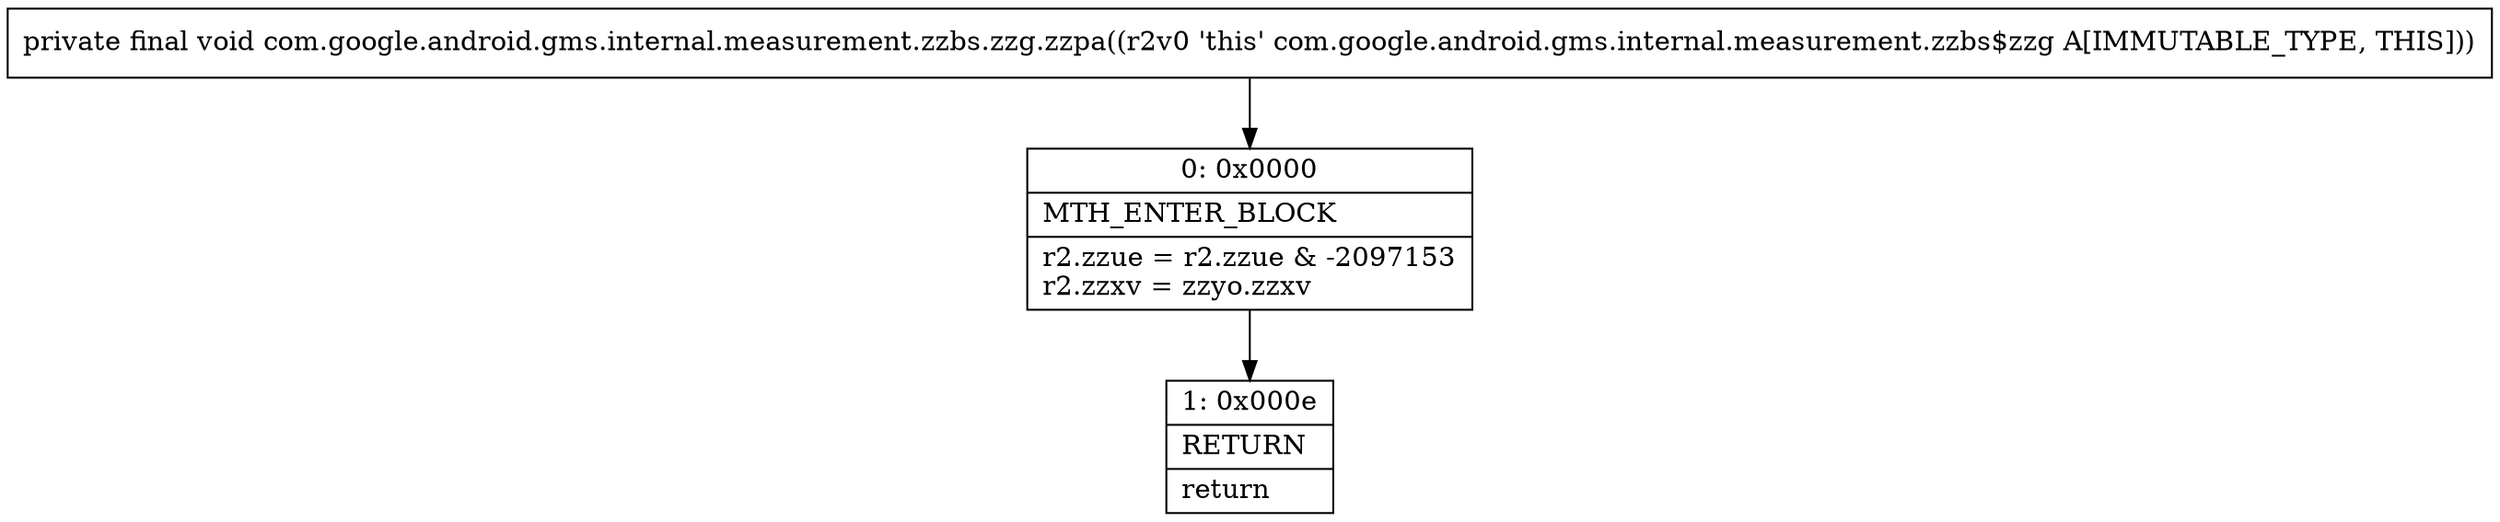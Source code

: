 digraph "CFG forcom.google.android.gms.internal.measurement.zzbs.zzg.zzpa()V" {
Node_0 [shape=record,label="{0\:\ 0x0000|MTH_ENTER_BLOCK\l|r2.zzue = r2.zzue & \-2097153\lr2.zzxv = zzyo.zzxv\l}"];
Node_1 [shape=record,label="{1\:\ 0x000e|RETURN\l|return\l}"];
MethodNode[shape=record,label="{private final void com.google.android.gms.internal.measurement.zzbs.zzg.zzpa((r2v0 'this' com.google.android.gms.internal.measurement.zzbs$zzg A[IMMUTABLE_TYPE, THIS])) }"];
MethodNode -> Node_0;
Node_0 -> Node_1;
}

